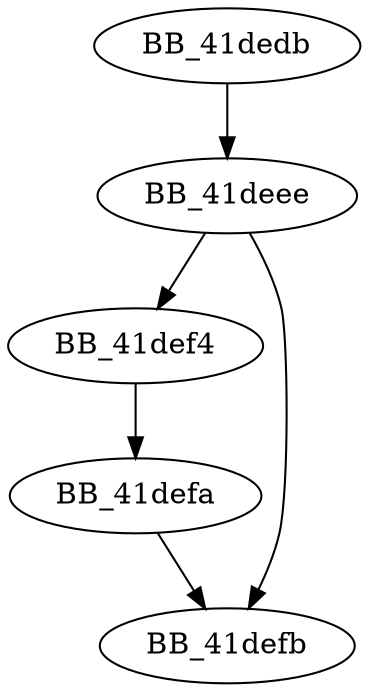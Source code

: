 DiGraph sub_41DEDB{
BB_41dedb->BB_41deee
BB_41deee->BB_41def4
BB_41deee->BB_41defb
BB_41def4->BB_41defa
BB_41defa->BB_41defb
}
